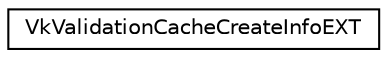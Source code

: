 digraph "Graphical Class Hierarchy"
{
 // LATEX_PDF_SIZE
  edge [fontname="Helvetica",fontsize="10",labelfontname="Helvetica",labelfontsize="10"];
  node [fontname="Helvetica",fontsize="10",shape=record];
  rankdir="LR";
  Node0 [label="VkValidationCacheCreateInfoEXT",height=0.2,width=0.4,color="black", fillcolor="white", style="filled",URL="$d8/d14/structVkValidationCacheCreateInfoEXT.html",tooltip=" "];
}
